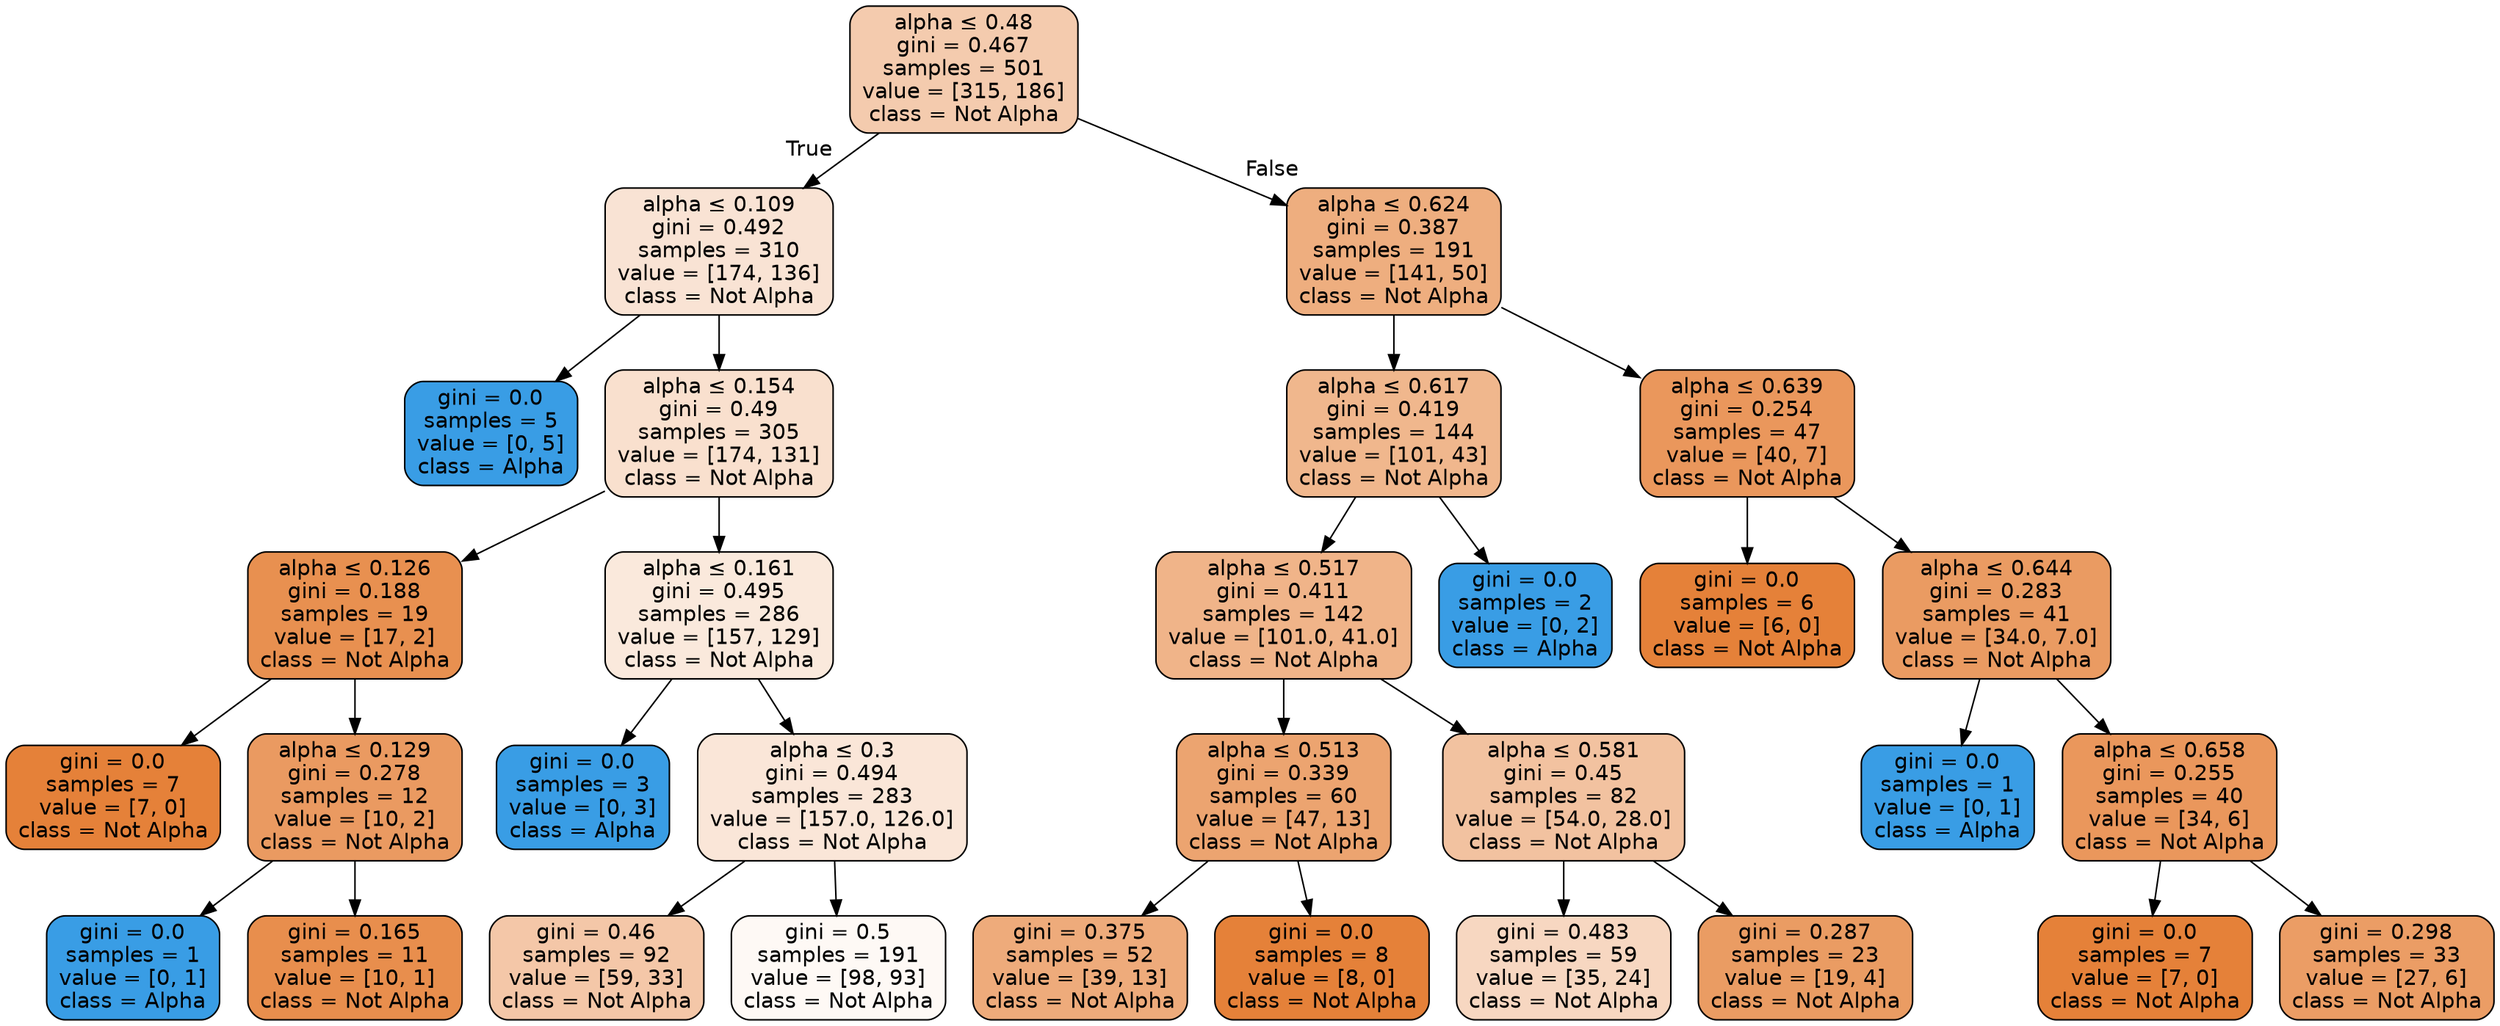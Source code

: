 digraph Tree {
node [shape=box, style="filled, rounded", color="black", fontname="helvetica"] ;
edge [fontname="helvetica"] ;
0 [label=<alpha &le; 0.48<br/>gini = 0.467<br/>samples = 501<br/>value = [315, 186]<br/>class = Not Alpha>, fillcolor="#f4cbae"] ;
1 [label=<alpha &le; 0.109<br/>gini = 0.492<br/>samples = 310<br/>value = [174, 136]<br/>class = Not Alpha>, fillcolor="#f9e3d4"] ;
0 -> 1 [labeldistance=2.5, labelangle=45, headlabel="True"] ;
2 [label=<gini = 0.0<br/>samples = 5<br/>value = [0, 5]<br/>class = Alpha>, fillcolor="#399de5"] ;
1 -> 2 ;
3 [label=<alpha &le; 0.154<br/>gini = 0.49<br/>samples = 305<br/>value = [174, 131]<br/>class = Not Alpha>, fillcolor="#f9e0ce"] ;
1 -> 3 ;
4 [label=<alpha &le; 0.126<br/>gini = 0.188<br/>samples = 19<br/>value = [17, 2]<br/>class = Not Alpha>, fillcolor="#e89050"] ;
3 -> 4 ;
5 [label=<gini = 0.0<br/>samples = 7<br/>value = [7, 0]<br/>class = Not Alpha>, fillcolor="#e58139"] ;
4 -> 5 ;
6 [label=<alpha &le; 0.129<br/>gini = 0.278<br/>samples = 12<br/>value = [10, 2]<br/>class = Not Alpha>, fillcolor="#ea9a61"] ;
4 -> 6 ;
7 [label=<gini = 0.0<br/>samples = 1<br/>value = [0, 1]<br/>class = Alpha>, fillcolor="#399de5"] ;
6 -> 7 ;
8 [label=<gini = 0.165<br/>samples = 11<br/>value = [10, 1]<br/>class = Not Alpha>, fillcolor="#e88e4d"] ;
6 -> 8 ;
9 [label=<alpha &le; 0.161<br/>gini = 0.495<br/>samples = 286<br/>value = [157, 129]<br/>class = Not Alpha>, fillcolor="#fae9dc"] ;
3 -> 9 ;
10 [label=<gini = 0.0<br/>samples = 3<br/>value = [0, 3]<br/>class = Alpha>, fillcolor="#399de5"] ;
9 -> 10 ;
11 [label=<alpha &le; 0.3<br/>gini = 0.494<br/>samples = 283<br/>value = [157.0, 126.0]<br/>class = Not Alpha>, fillcolor="#fae6d8"] ;
9 -> 11 ;
12 [label=<gini = 0.46<br/>samples = 92<br/>value = [59, 33]<br/>class = Not Alpha>, fillcolor="#f4c7a8"] ;
11 -> 12 ;
13 [label=<gini = 0.5<br/>samples = 191<br/>value = [98, 93]<br/>class = Not Alpha>, fillcolor="#fef9f5"] ;
11 -> 13 ;
14 [label=<alpha &le; 0.624<br/>gini = 0.387<br/>samples = 191<br/>value = [141, 50]<br/>class = Not Alpha>, fillcolor="#eeae7f"] ;
0 -> 14 [labeldistance=2.5, labelangle=-45, headlabel="False"] ;
15 [label=<alpha &le; 0.617<br/>gini = 0.419<br/>samples = 144<br/>value = [101, 43]<br/>class = Not Alpha>, fillcolor="#f0b78d"] ;
14 -> 15 ;
16 [label=<alpha &le; 0.517<br/>gini = 0.411<br/>samples = 142<br/>value = [101.0, 41.0]<br/>class = Not Alpha>, fillcolor="#f0b489"] ;
15 -> 16 ;
17 [label=<alpha &le; 0.513<br/>gini = 0.339<br/>samples = 60<br/>value = [47, 13]<br/>class = Not Alpha>, fillcolor="#eca470"] ;
16 -> 17 ;
18 [label=<gini = 0.375<br/>samples = 52<br/>value = [39, 13]<br/>class = Not Alpha>, fillcolor="#eeab7b"] ;
17 -> 18 ;
19 [label=<gini = 0.0<br/>samples = 8<br/>value = [8, 0]<br/>class = Not Alpha>, fillcolor="#e58139"] ;
17 -> 19 ;
20 [label=<alpha &le; 0.581<br/>gini = 0.45<br/>samples = 82<br/>value = [54.0, 28.0]<br/>class = Not Alpha>, fillcolor="#f2c2a0"] ;
16 -> 20 ;
21 [label=<gini = 0.483<br/>samples = 59<br/>value = [35, 24]<br/>class = Not Alpha>, fillcolor="#f7d7c1"] ;
20 -> 21 ;
22 [label=<gini = 0.287<br/>samples = 23<br/>value = [19, 4]<br/>class = Not Alpha>, fillcolor="#ea9c63"] ;
20 -> 22 ;
23 [label=<gini = 0.0<br/>samples = 2<br/>value = [0, 2]<br/>class = Alpha>, fillcolor="#399de5"] ;
15 -> 23 ;
24 [label=<alpha &le; 0.639<br/>gini = 0.254<br/>samples = 47<br/>value = [40, 7]<br/>class = Not Alpha>, fillcolor="#ea975c"] ;
14 -> 24 ;
25 [label=<gini = 0.0<br/>samples = 6<br/>value = [6, 0]<br/>class = Not Alpha>, fillcolor="#e58139"] ;
24 -> 25 ;
26 [label=<alpha &le; 0.644<br/>gini = 0.283<br/>samples = 41<br/>value = [34.0, 7.0]<br/>class = Not Alpha>, fillcolor="#ea9b62"] ;
24 -> 26 ;
27 [label=<gini = 0.0<br/>samples = 1<br/>value = [0, 1]<br/>class = Alpha>, fillcolor="#399de5"] ;
26 -> 27 ;
28 [label=<alpha &le; 0.658<br/>gini = 0.255<br/>samples = 40<br/>value = [34, 6]<br/>class = Not Alpha>, fillcolor="#ea975c"] ;
26 -> 28 ;
29 [label=<gini = 0.0<br/>samples = 7<br/>value = [7, 0]<br/>class = Not Alpha>, fillcolor="#e58139"] ;
28 -> 29 ;
30 [label=<gini = 0.298<br/>samples = 33<br/>value = [27, 6]<br/>class = Not Alpha>, fillcolor="#eb9d65"] ;
28 -> 30 ;
}